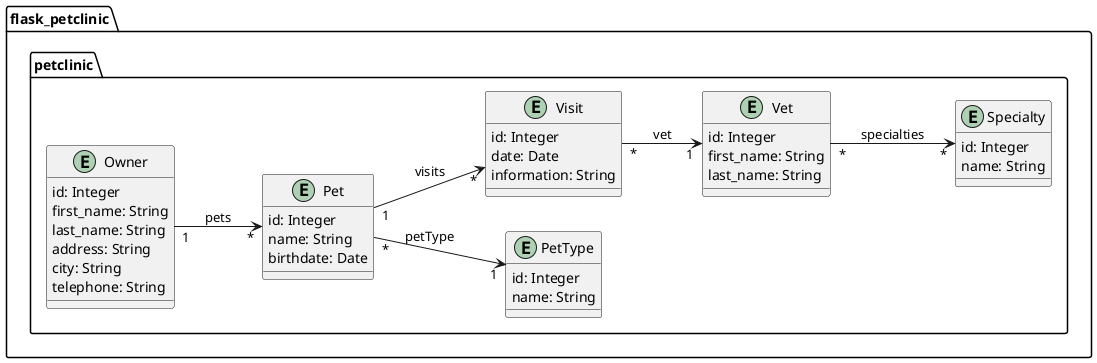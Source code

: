 @startuml
left to right direction

package flask_petclinic {

   package petclinic {

        entity Owner {
            id: Integer
            first_name: String
            last_name: String
            address: String
            city: String
            telephone: String
        }

        entity Pet {
            id: Integer
            name: String
            birthdate: Date
        }

        entity PetType {
            id: Integer
            name: String
        }

        entity Visit {
            id: Integer
            date: Date
            information: String
        }

        entity Vet {
            id: Integer
            first_name: String
            last_name: String
        }

        entity Specialty {
            id: Integer
            name: String
        }

        Owner "1" --> "*"  Pet: pets
        Pet "*" --> "1" PetType: petType
        Pet "1" --> "*" Visit: visits
        Visit "*" --> "1" Vet: vet
        Vet "*" --> "*" Specialty: specialties
    }

}

@enduml
